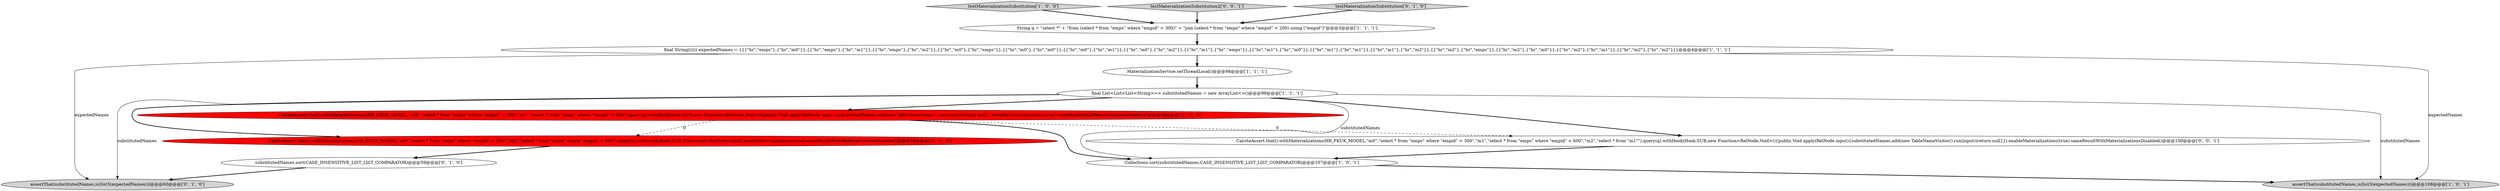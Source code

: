 digraph {
11 [style = filled, label = "CalciteAssert.that().withMaterializations(HR_FKUK_MODEL,\"m0\",\"select * from \"emps\" where \"empid\" < 300\",\"m1\",\"select * from \"emps\" where \"empid\" < 600\").query(q).withHook(Hook.SUB,(Consumer<RelNode>)null).enableMaterializations(true).sameResultWithMaterializationsDisabled()@@@58@@@['0', '1', '0']", fillcolor = red, shape = ellipse image = "AAA1AAABBB2BBB"];
4 [style = filled, label = "testMaterializationSubstitution['1', '0', '0']", fillcolor = lightgray, shape = diamond image = "AAA0AAABBB1BBB"];
3 [style = filled, label = "final List<List<List<String>>> substitutedNames = new ArrayList<>()@@@99@@@['1', '1', '1']", fillcolor = white, shape = ellipse image = "AAA0AAABBB1BBB"];
5 [style = filled, label = "String q = \"select *\" + \"from (select * from \"emps\" where \"empid\" < 300)\" + \"join (select * from \"emps\" where \"empid\" < 200) using (\"empid\")\"@@@3@@@['1', '1', '1']", fillcolor = white, shape = ellipse image = "AAA0AAABBB1BBB"];
8 [style = filled, label = "substitutedNames.sort(CASE_INSENSITIVE_LIST_LIST_COMPARATOR)@@@59@@@['0', '1', '0']", fillcolor = white, shape = ellipse image = "AAA0AAABBB2BBB"];
1 [style = filled, label = "MaterializationService.setThreadLocal()@@@98@@@['1', '1', '1']", fillcolor = white, shape = ellipse image = "AAA0AAABBB1BBB"];
13 [style = filled, label = "testMaterializationSubstitution2['0', '0', '1']", fillcolor = lightgray, shape = diamond image = "AAA0AAABBB3BBB"];
12 [style = filled, label = "CalciteAssert.that().withMaterializations(HR_FKUK_MODEL,\"m0\",\"select * from \"emps\" where \"empid\" < 300\",\"m1\",\"select * from \"emps\" where \"empid\" < 600\",\"m2\",\"select * from \"m1\"\").query(q).withHook(Hook.SUB,new Function<RelNode,Void>(){public Void apply(RelNode input){substitutedNames.add(new TableNameVisitor().run(input))return null}}).enableMaterializations(true).sameResultWithMaterializationsDisabled()@@@100@@@['0', '0', '1']", fillcolor = white, shape = ellipse image = "AAA0AAABBB3BBB"];
10 [style = filled, label = "testMaterializationSubstitution['0', '1', '0']", fillcolor = lightgray, shape = diamond image = "AAA0AAABBB2BBB"];
7 [style = filled, label = "CalciteAssert.that().withMaterializations(HR_FKUK_MODEL,\"m0\",\"select * from \"emps\" where \"empid\" < 300\",\"m1\",\"select * from \"emps\" where \"empid\" < 600\").query(q).withHook(Hook.SUB,new Function<RelNode,Void>(){public Void apply(RelNode input){substitutedNames.add(new TableNameVisitor().run(input))return null}}).enableMaterializations(true).sameResultWithMaterializationsDisabled()@@@58@@@['1', '0', '0']", fillcolor = red, shape = ellipse image = "AAA1AAABBB1BBB"];
9 [style = filled, label = "assertThat(substitutedNames,is(list3(expectedNames)))@@@60@@@['0', '1', '0']", fillcolor = lightgray, shape = ellipse image = "AAA0AAABBB2BBB"];
6 [style = filled, label = "final String(((((( expectedNames = {{{\"hr\",\"emps\"},{\"hr\",\"m0\"}},{{\"hr\",\"emps\"},{\"hr\",\"m1\"}},{{\"hr\",\"emps\"},{\"hr\",\"m2\"}},{{\"hr\",\"m0\"},{\"hr\",\"emps\"}},{{\"hr\",\"m0\"},{\"hr\",\"m0\"}},{{\"hr\",\"m0\"},{\"hr\",\"m1\"}},{{\"hr\",\"m0\"},{\"hr\",\"m2\"}},{{\"hr\",\"m1\"},{\"hr\",\"emps\"}},{{\"hr\",\"m1\"},{\"hr\",\"m0\"}},{{\"hr\",\"m1\"},{\"hr\",\"m1\"}},{{\"hr\",\"m1\"},{\"hr\",\"m2\"}},{{\"hr\",\"m2\"},{\"hr\",\"emps\"}},{{\"hr\",\"m2\"},{\"hr\",\"m0\"}},{{\"hr\",\"m2\"},{\"hr\",\"m1\"}},{{\"hr\",\"m2\"},{\"hr\",\"m2\"}}}@@@4@@@['1', '1', '1']", fillcolor = white, shape = ellipse image = "AAA0AAABBB1BBB"];
2 [style = filled, label = "Collections.sort(substitutedNames,CASE_INSENSITIVE_LIST_LIST_COMPARATOR)@@@107@@@['1', '0', '1']", fillcolor = white, shape = ellipse image = "AAA0AAABBB1BBB"];
0 [style = filled, label = "assertThat(substitutedNames,is(list3(expectedNames)))@@@108@@@['1', '0', '1']", fillcolor = lightgray, shape = ellipse image = "AAA0AAABBB1BBB"];
3->0 [style = solid, label="substitutedNames"];
1->3 [style = bold, label=""];
3->11 [style = bold, label=""];
7->11 [style = dashed, label="0"];
6->9 [style = solid, label="expectedNames"];
3->12 [style = bold, label=""];
6->1 [style = bold, label=""];
12->2 [style = bold, label=""];
2->0 [style = bold, label=""];
10->5 [style = bold, label=""];
5->6 [style = bold, label=""];
3->7 [style = bold, label=""];
7->2 [style = bold, label=""];
8->9 [style = bold, label=""];
13->5 [style = bold, label=""];
7->12 [style = dashed, label="0"];
11->8 [style = bold, label=""];
4->5 [style = bold, label=""];
3->2 [style = solid, label="substitutedNames"];
6->0 [style = solid, label="expectedNames"];
3->9 [style = solid, label="substitutedNames"];
}
